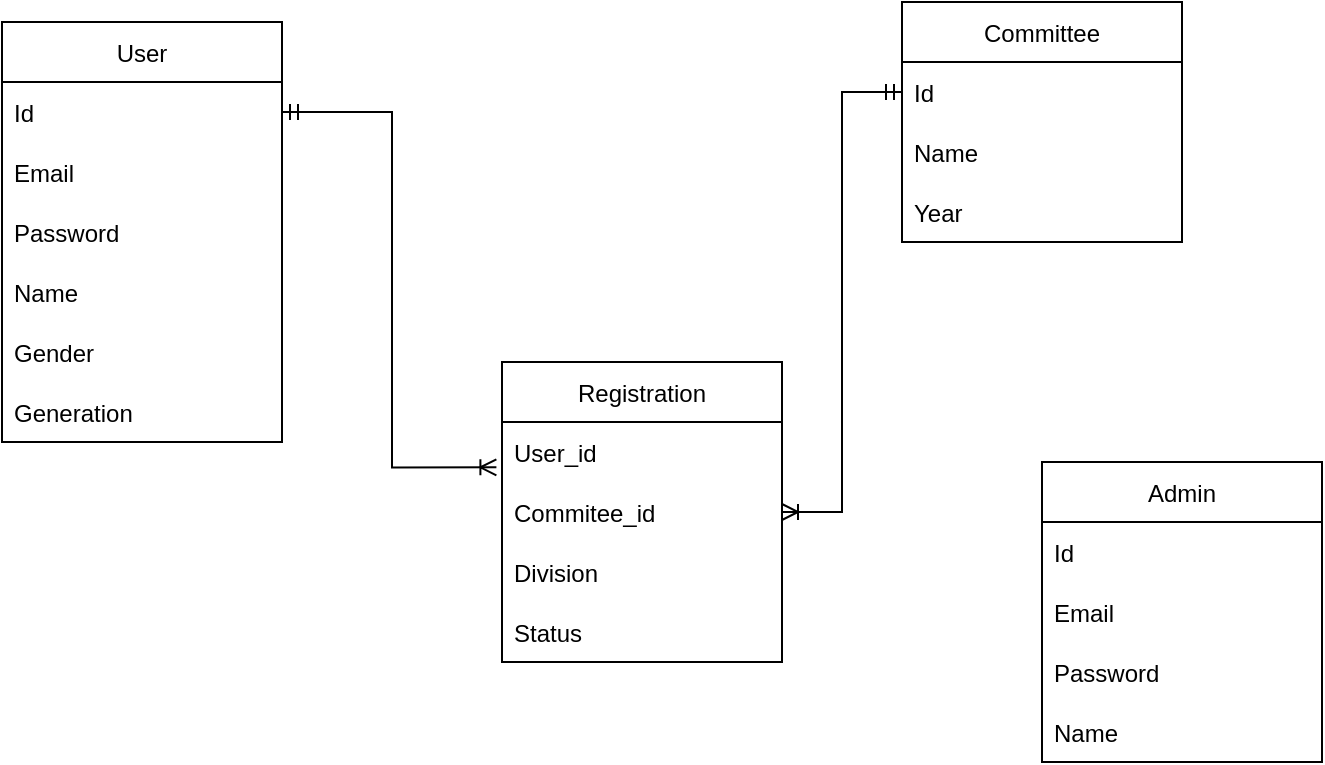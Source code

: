 <mxfile version="18.2.1" type="device"><diagram id="C5RBs43oDa-KdzZeNtuy" name="Page-1"><mxGraphModel dx="-175" dy="399" grid="1" gridSize="10" guides="1" tooltips="1" connect="1" arrows="1" fold="1" page="1" pageScale="1" pageWidth="827" pageHeight="1169" math="0" shadow="0"><root><mxCell id="WIyWlLk6GJQsqaUBKTNV-0"/><mxCell id="WIyWlLk6GJQsqaUBKTNV-1" parent="WIyWlLk6GJQsqaUBKTNV-0"/><mxCell id="pLP62P_79PPYKnWJkmd--0" value="User" style="swimlane;fontStyle=0;childLayout=stackLayout;horizontal=1;startSize=30;horizontalStack=0;resizeParent=1;resizeParentMax=0;resizeLast=0;collapsible=1;marginBottom=0;" vertex="1" parent="WIyWlLk6GJQsqaUBKTNV-1"><mxGeometry x="890" y="30" width="140" height="210" as="geometry"/></mxCell><mxCell id="pLP62P_79PPYKnWJkmd--1" value="Id" style="text;strokeColor=none;fillColor=none;align=left;verticalAlign=middle;spacingLeft=4;spacingRight=4;overflow=hidden;points=[[0,0.5],[1,0.5]];portConstraint=eastwest;rotatable=0;" vertex="1" parent="pLP62P_79PPYKnWJkmd--0"><mxGeometry y="30" width="140" height="30" as="geometry"/></mxCell><mxCell id="pLP62P_79PPYKnWJkmd--2" value="Email" style="text;strokeColor=none;fillColor=none;align=left;verticalAlign=middle;spacingLeft=4;spacingRight=4;overflow=hidden;points=[[0,0.5],[1,0.5]];portConstraint=eastwest;rotatable=0;" vertex="1" parent="pLP62P_79PPYKnWJkmd--0"><mxGeometry y="60" width="140" height="30" as="geometry"/></mxCell><mxCell id="pLP62P_79PPYKnWJkmd--3" value="Password" style="text;strokeColor=none;fillColor=none;align=left;verticalAlign=middle;spacingLeft=4;spacingRight=4;overflow=hidden;points=[[0,0.5],[1,0.5]];portConstraint=eastwest;rotatable=0;" vertex="1" parent="pLP62P_79PPYKnWJkmd--0"><mxGeometry y="90" width="140" height="30" as="geometry"/></mxCell><mxCell id="pLP62P_79PPYKnWJkmd--4" value="Name" style="text;strokeColor=none;fillColor=none;align=left;verticalAlign=middle;spacingLeft=4;spacingRight=4;overflow=hidden;points=[[0,0.5],[1,0.5]];portConstraint=eastwest;rotatable=0;" vertex="1" parent="pLP62P_79PPYKnWJkmd--0"><mxGeometry y="120" width="140" height="30" as="geometry"/></mxCell><mxCell id="pLP62P_79PPYKnWJkmd--5" value="Gender" style="text;strokeColor=none;fillColor=none;align=left;verticalAlign=middle;spacingLeft=4;spacingRight=4;overflow=hidden;points=[[0,0.5],[1,0.5]];portConstraint=eastwest;rotatable=0;" vertex="1" parent="pLP62P_79PPYKnWJkmd--0"><mxGeometry y="150" width="140" height="30" as="geometry"/></mxCell><mxCell id="pLP62P_79PPYKnWJkmd--6" value="Generation" style="text;strokeColor=none;fillColor=none;align=left;verticalAlign=middle;spacingLeft=4;spacingRight=4;overflow=hidden;points=[[0,0.5],[1,0.5]];portConstraint=eastwest;rotatable=0;" vertex="1" parent="pLP62P_79PPYKnWJkmd--0"><mxGeometry y="180" width="140" height="30" as="geometry"/></mxCell><mxCell id="pLP62P_79PPYKnWJkmd--7" value="Committee" style="swimlane;fontStyle=0;childLayout=stackLayout;horizontal=1;startSize=30;horizontalStack=0;resizeParent=1;resizeParentMax=0;resizeLast=0;collapsible=1;marginBottom=0;" vertex="1" parent="WIyWlLk6GJQsqaUBKTNV-1"><mxGeometry x="1340" y="20" width="140" height="120" as="geometry"/></mxCell><mxCell id="pLP62P_79PPYKnWJkmd--8" value="Id" style="text;strokeColor=none;fillColor=none;align=left;verticalAlign=middle;spacingLeft=4;spacingRight=4;overflow=hidden;points=[[0,0.5],[1,0.5]];portConstraint=eastwest;rotatable=0;" vertex="1" parent="pLP62P_79PPYKnWJkmd--7"><mxGeometry y="30" width="140" height="30" as="geometry"/></mxCell><mxCell id="pLP62P_79PPYKnWJkmd--9" value="Name" style="text;strokeColor=none;fillColor=none;align=left;verticalAlign=middle;spacingLeft=4;spacingRight=4;overflow=hidden;points=[[0,0.5],[1,0.5]];portConstraint=eastwest;rotatable=0;" vertex="1" parent="pLP62P_79PPYKnWJkmd--7"><mxGeometry y="60" width="140" height="30" as="geometry"/></mxCell><mxCell id="pLP62P_79PPYKnWJkmd--10" value="Year" style="text;strokeColor=none;fillColor=none;align=left;verticalAlign=middle;spacingLeft=4;spacingRight=4;overflow=hidden;points=[[0,0.5],[1,0.5]];portConstraint=eastwest;rotatable=0;" vertex="1" parent="pLP62P_79PPYKnWJkmd--7"><mxGeometry y="90" width="140" height="30" as="geometry"/></mxCell><mxCell id="pLP62P_79PPYKnWJkmd--11" value="Registration" style="swimlane;fontStyle=0;childLayout=stackLayout;horizontal=1;startSize=30;horizontalStack=0;resizeParent=1;resizeParentMax=0;resizeLast=0;collapsible=1;marginBottom=0;" vertex="1" parent="WIyWlLk6GJQsqaUBKTNV-1"><mxGeometry x="1140" y="200" width="140" height="150" as="geometry"/></mxCell><mxCell id="pLP62P_79PPYKnWJkmd--13" value="User_id" style="text;strokeColor=none;fillColor=none;align=left;verticalAlign=middle;spacingLeft=4;spacingRight=4;overflow=hidden;points=[[0,0.5],[1,0.5]];portConstraint=eastwest;rotatable=0;" vertex="1" parent="pLP62P_79PPYKnWJkmd--11"><mxGeometry y="30" width="140" height="30" as="geometry"/></mxCell><mxCell id="pLP62P_79PPYKnWJkmd--14" value="Commitee_id" style="text;strokeColor=none;fillColor=none;align=left;verticalAlign=middle;spacingLeft=4;spacingRight=4;overflow=hidden;points=[[0,0.5],[1,0.5]];portConstraint=eastwest;rotatable=0;" vertex="1" parent="pLP62P_79PPYKnWJkmd--11"><mxGeometry y="60" width="140" height="30" as="geometry"/></mxCell><mxCell id="pLP62P_79PPYKnWJkmd--21" value="Division" style="text;strokeColor=none;fillColor=none;align=left;verticalAlign=middle;spacingLeft=4;spacingRight=4;overflow=hidden;points=[[0,0.5],[1,0.5]];portConstraint=eastwest;rotatable=0;" vertex="1" parent="pLP62P_79PPYKnWJkmd--11"><mxGeometry y="90" width="140" height="30" as="geometry"/></mxCell><mxCell id="pLP62P_79PPYKnWJkmd--15" value="Status" style="text;strokeColor=none;fillColor=none;align=left;verticalAlign=middle;spacingLeft=4;spacingRight=4;overflow=hidden;points=[[0,0.5],[1,0.5]];portConstraint=eastwest;rotatable=0;" vertex="1" parent="pLP62P_79PPYKnWJkmd--11"><mxGeometry y="120" width="140" height="30" as="geometry"/></mxCell><mxCell id="pLP62P_79PPYKnWJkmd--16" value="Admin" style="swimlane;fontStyle=0;childLayout=stackLayout;horizontal=1;startSize=30;horizontalStack=0;resizeParent=1;resizeParentMax=0;resizeLast=0;collapsible=1;marginBottom=0;" vertex="1" parent="WIyWlLk6GJQsqaUBKTNV-1"><mxGeometry x="1410" y="250" width="140" height="150" as="geometry"/></mxCell><mxCell id="pLP62P_79PPYKnWJkmd--17" value="Id" style="text;strokeColor=none;fillColor=none;align=left;verticalAlign=middle;spacingLeft=4;spacingRight=4;overflow=hidden;points=[[0,0.5],[1,0.5]];portConstraint=eastwest;rotatable=0;" vertex="1" parent="pLP62P_79PPYKnWJkmd--16"><mxGeometry y="30" width="140" height="30" as="geometry"/></mxCell><mxCell id="pLP62P_79PPYKnWJkmd--18" value="Email" style="text;strokeColor=none;fillColor=none;align=left;verticalAlign=middle;spacingLeft=4;spacingRight=4;overflow=hidden;points=[[0,0.5],[1,0.5]];portConstraint=eastwest;rotatable=0;" vertex="1" parent="pLP62P_79PPYKnWJkmd--16"><mxGeometry y="60" width="140" height="30" as="geometry"/></mxCell><mxCell id="pLP62P_79PPYKnWJkmd--19" value="Password" style="text;strokeColor=none;fillColor=none;align=left;verticalAlign=middle;spacingLeft=4;spacingRight=4;overflow=hidden;points=[[0,0.5],[1,0.5]];portConstraint=eastwest;rotatable=0;" vertex="1" parent="pLP62P_79PPYKnWJkmd--16"><mxGeometry y="90" width="140" height="30" as="geometry"/></mxCell><mxCell id="pLP62P_79PPYKnWJkmd--20" value="Name" style="text;strokeColor=none;fillColor=none;align=left;verticalAlign=middle;spacingLeft=4;spacingRight=4;overflow=hidden;points=[[0,0.5],[1,0.5]];portConstraint=eastwest;rotatable=0;" vertex="1" parent="pLP62P_79PPYKnWJkmd--16"><mxGeometry y="120" width="140" height="30" as="geometry"/></mxCell><mxCell id="pLP62P_79PPYKnWJkmd--22" style="edgeStyle=orthogonalEdgeStyle;rounded=0;orthogonalLoop=1;jettySize=auto;html=1;exitX=1;exitY=0.5;exitDx=0;exitDy=0;endArrow=ERoneToMany;endFill=0;startArrow=ERmandOne;startFill=0;entryX=-0.02;entryY=0.756;entryDx=0;entryDy=0;entryPerimeter=0;" edge="1" parent="WIyWlLk6GJQsqaUBKTNV-1" source="pLP62P_79PPYKnWJkmd--1" target="pLP62P_79PPYKnWJkmd--13"><mxGeometry relative="1" as="geometry"><mxPoint x="1070" y="330" as="targetPoint"/><Array as="points"><mxPoint x="1085" y="75"/><mxPoint x="1085" y="253"/></Array></mxGeometry></mxCell><mxCell id="pLP62P_79PPYKnWJkmd--23" style="edgeStyle=orthogonalEdgeStyle;rounded=0;orthogonalLoop=1;jettySize=auto;html=1;exitX=0;exitY=0.5;exitDx=0;exitDy=0;entryX=1;entryY=0.5;entryDx=0;entryDy=0;endArrow=ERoneToMany;endFill=0;startArrow=ERmandOne;startFill=0;" edge="1" parent="WIyWlLk6GJQsqaUBKTNV-1" source="pLP62P_79PPYKnWJkmd--8" target="pLP62P_79PPYKnWJkmd--14"><mxGeometry relative="1" as="geometry"/></mxCell></root></mxGraphModel></diagram></mxfile>